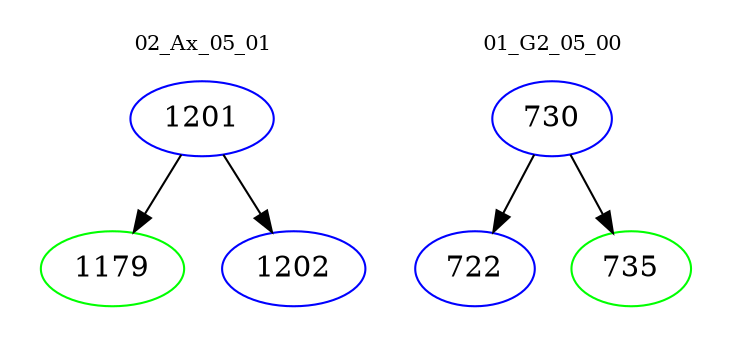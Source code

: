 digraph{
subgraph cluster_0 {
color = white
label = "02_Ax_05_01";
fontsize=10;
T0_1201 [label="1201", color="blue"]
T0_1201 -> T0_1179 [color="black"]
T0_1179 [label="1179", color="green"]
T0_1201 -> T0_1202 [color="black"]
T0_1202 [label="1202", color="blue"]
}
subgraph cluster_1 {
color = white
label = "01_G2_05_00";
fontsize=10;
T1_730 [label="730", color="blue"]
T1_730 -> T1_722 [color="black"]
T1_722 [label="722", color="blue"]
T1_730 -> T1_735 [color="black"]
T1_735 [label="735", color="green"]
}
}
